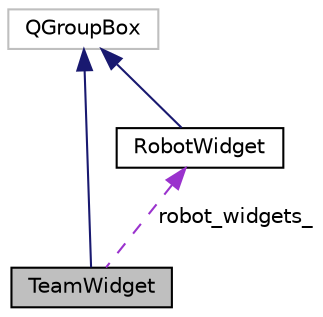 digraph "TeamWidget"
{
  edge [fontname="Helvetica",fontsize="10",labelfontname="Helvetica",labelfontsize="10"];
  node [fontname="Helvetica",fontsize="10",shape=record];
  Node2 [label="TeamWidget",height=0.2,width=0.4,color="black", fillcolor="grey75", style="filled", fontcolor="black"];
  Node3 -> Node2 [dir="back",color="midnightblue",fontsize="10",style="solid",fontname="Helvetica"];
  Node3 [label="QGroupBox",height=0.2,width=0.4,color="grey75", fillcolor="white", style="filled"];
  Node4 -> Node2 [dir="back",color="darkorchid3",fontsize="10",style="dashed",label=" robot_widgets_" ,fontname="Helvetica"];
  Node4 [label="RobotWidget",height=0.2,width=0.4,color="black", fillcolor="white", style="filled",URL="$classRobotWidget.html",tooltip="RobotWidget: Display detailed information about the selected robots. "];
  Node3 -> Node4 [dir="back",color="midnightblue",fontsize="10",style="solid",fontname="Helvetica"];
}
